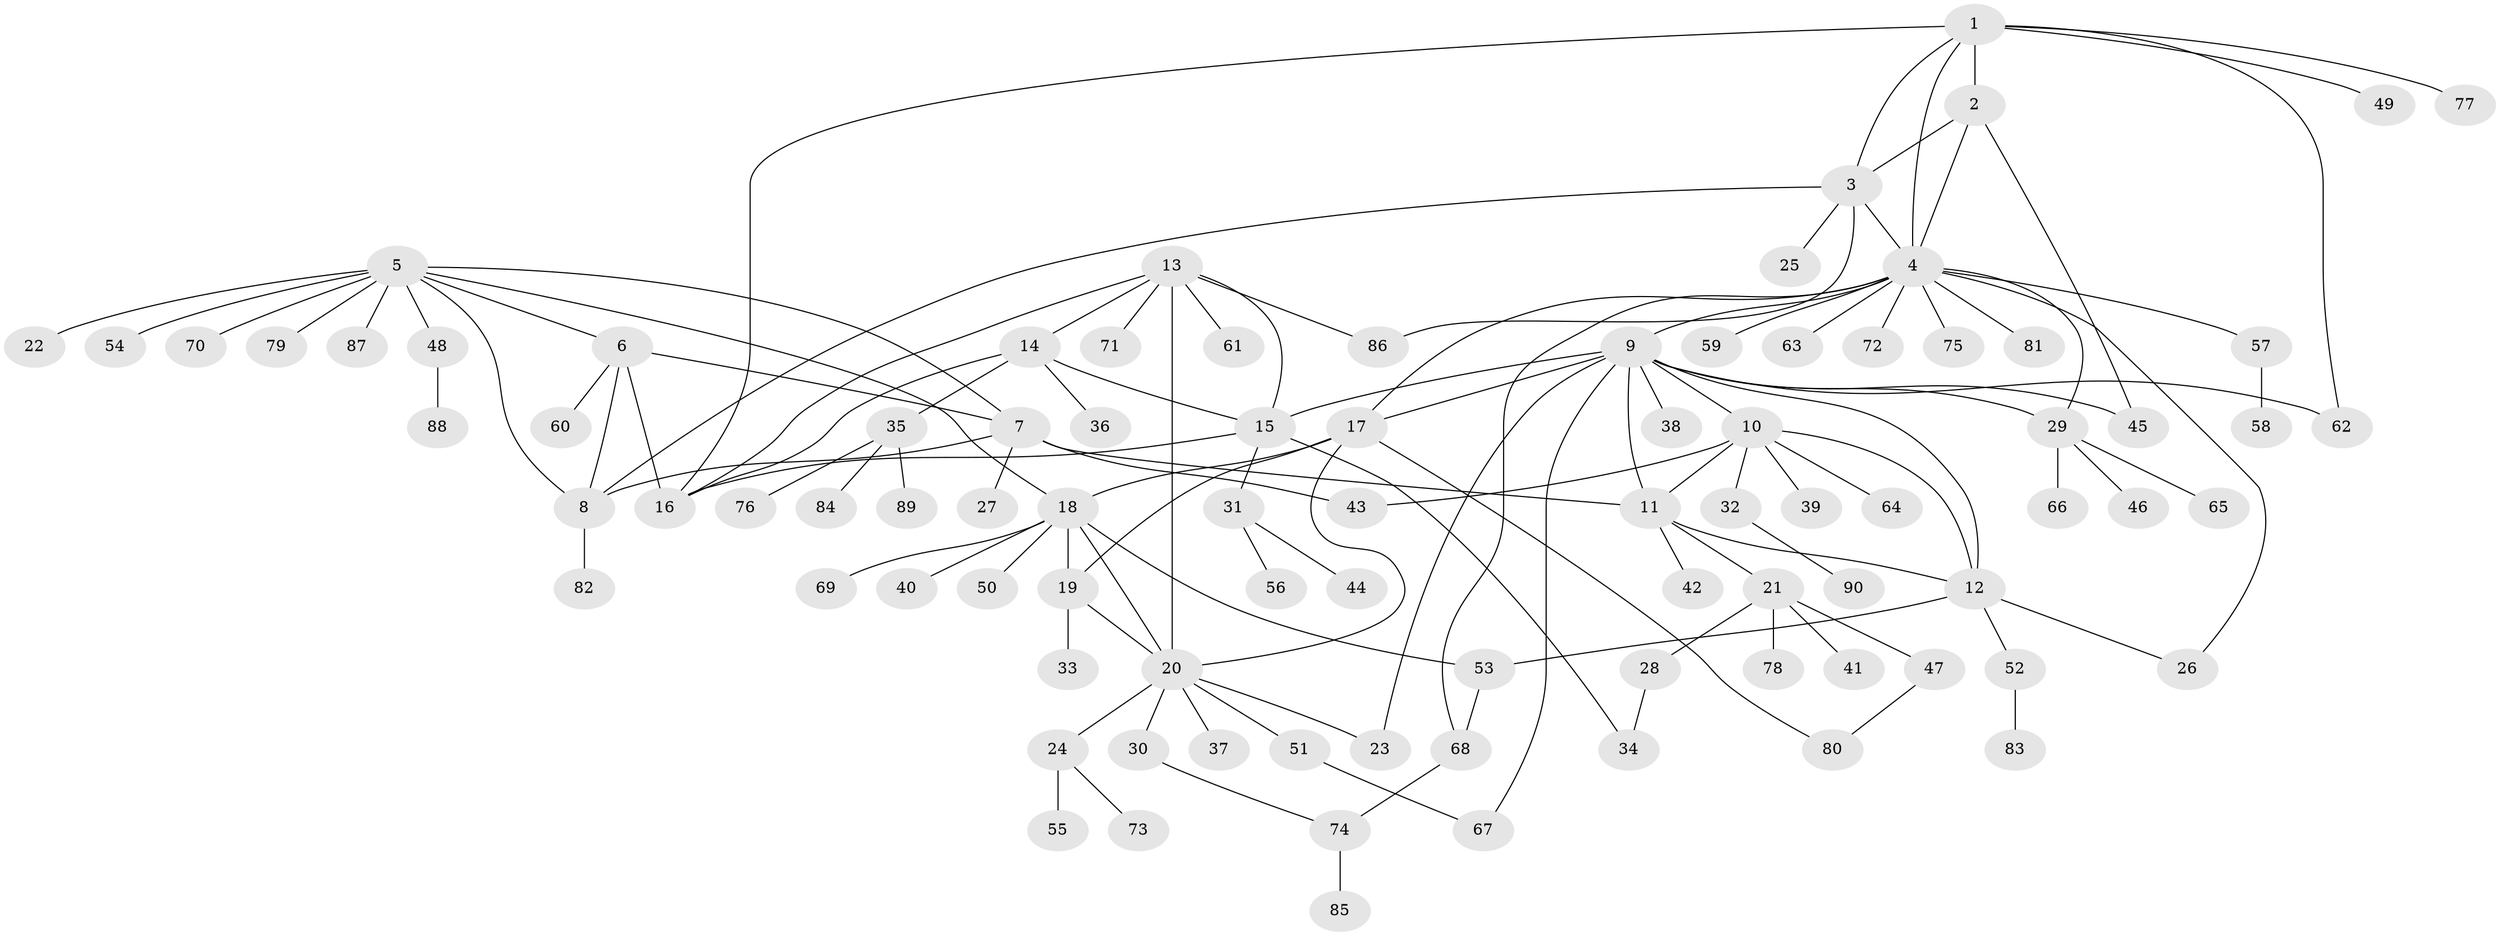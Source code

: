// Generated by graph-tools (version 1.1) at 2025/50/03/09/25 03:50:33]
// undirected, 90 vertices, 123 edges
graph export_dot {
graph [start="1"]
  node [color=gray90,style=filled];
  1;
  2;
  3;
  4;
  5;
  6;
  7;
  8;
  9;
  10;
  11;
  12;
  13;
  14;
  15;
  16;
  17;
  18;
  19;
  20;
  21;
  22;
  23;
  24;
  25;
  26;
  27;
  28;
  29;
  30;
  31;
  32;
  33;
  34;
  35;
  36;
  37;
  38;
  39;
  40;
  41;
  42;
  43;
  44;
  45;
  46;
  47;
  48;
  49;
  50;
  51;
  52;
  53;
  54;
  55;
  56;
  57;
  58;
  59;
  60;
  61;
  62;
  63;
  64;
  65;
  66;
  67;
  68;
  69;
  70;
  71;
  72;
  73;
  74;
  75;
  76;
  77;
  78;
  79;
  80;
  81;
  82;
  83;
  84;
  85;
  86;
  87;
  88;
  89;
  90;
  1 -- 2;
  1 -- 3;
  1 -- 4;
  1 -- 16;
  1 -- 49;
  1 -- 62;
  1 -- 77;
  2 -- 3;
  2 -- 4;
  2 -- 45;
  3 -- 4;
  3 -- 8;
  3 -- 25;
  3 -- 86;
  4 -- 9;
  4 -- 17;
  4 -- 26;
  4 -- 29;
  4 -- 57;
  4 -- 59;
  4 -- 63;
  4 -- 68;
  4 -- 72;
  4 -- 75;
  4 -- 81;
  5 -- 6;
  5 -- 7;
  5 -- 8;
  5 -- 18;
  5 -- 22;
  5 -- 48;
  5 -- 54;
  5 -- 70;
  5 -- 79;
  5 -- 87;
  6 -- 7;
  6 -- 8;
  6 -- 16;
  6 -- 60;
  7 -- 8;
  7 -- 11;
  7 -- 27;
  7 -- 43;
  8 -- 82;
  9 -- 10;
  9 -- 11;
  9 -- 12;
  9 -- 15;
  9 -- 17;
  9 -- 23;
  9 -- 29;
  9 -- 38;
  9 -- 45;
  9 -- 62;
  9 -- 67;
  10 -- 11;
  10 -- 12;
  10 -- 32;
  10 -- 39;
  10 -- 43;
  10 -- 64;
  11 -- 12;
  11 -- 21;
  11 -- 42;
  12 -- 26;
  12 -- 52;
  12 -- 53;
  13 -- 14;
  13 -- 15;
  13 -- 16;
  13 -- 20;
  13 -- 61;
  13 -- 71;
  13 -- 86;
  14 -- 15;
  14 -- 16;
  14 -- 35;
  14 -- 36;
  15 -- 16;
  15 -- 31;
  15 -- 34;
  17 -- 18;
  17 -- 19;
  17 -- 20;
  17 -- 80;
  18 -- 19;
  18 -- 20;
  18 -- 40;
  18 -- 50;
  18 -- 53;
  18 -- 69;
  19 -- 20;
  19 -- 33;
  20 -- 23;
  20 -- 24;
  20 -- 30;
  20 -- 37;
  20 -- 51;
  21 -- 28;
  21 -- 41;
  21 -- 47;
  21 -- 78;
  24 -- 55;
  24 -- 73;
  28 -- 34;
  29 -- 46;
  29 -- 65;
  29 -- 66;
  30 -- 74;
  31 -- 44;
  31 -- 56;
  32 -- 90;
  35 -- 76;
  35 -- 84;
  35 -- 89;
  47 -- 80;
  48 -- 88;
  51 -- 67;
  52 -- 83;
  53 -- 68;
  57 -- 58;
  68 -- 74;
  74 -- 85;
}
